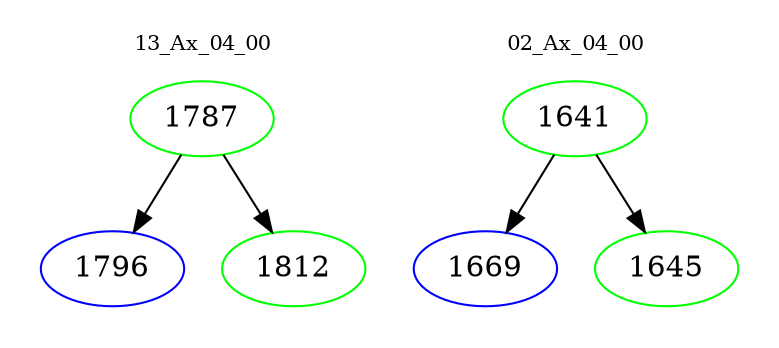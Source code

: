 digraph{
subgraph cluster_0 {
color = white
label = "13_Ax_04_00";
fontsize=10;
T0_1787 [label="1787", color="green"]
T0_1787 -> T0_1796 [color="black"]
T0_1796 [label="1796", color="blue"]
T0_1787 -> T0_1812 [color="black"]
T0_1812 [label="1812", color="green"]
}
subgraph cluster_1 {
color = white
label = "02_Ax_04_00";
fontsize=10;
T1_1641 [label="1641", color="green"]
T1_1641 -> T1_1669 [color="black"]
T1_1669 [label="1669", color="blue"]
T1_1641 -> T1_1645 [color="black"]
T1_1645 [label="1645", color="green"]
}
}
